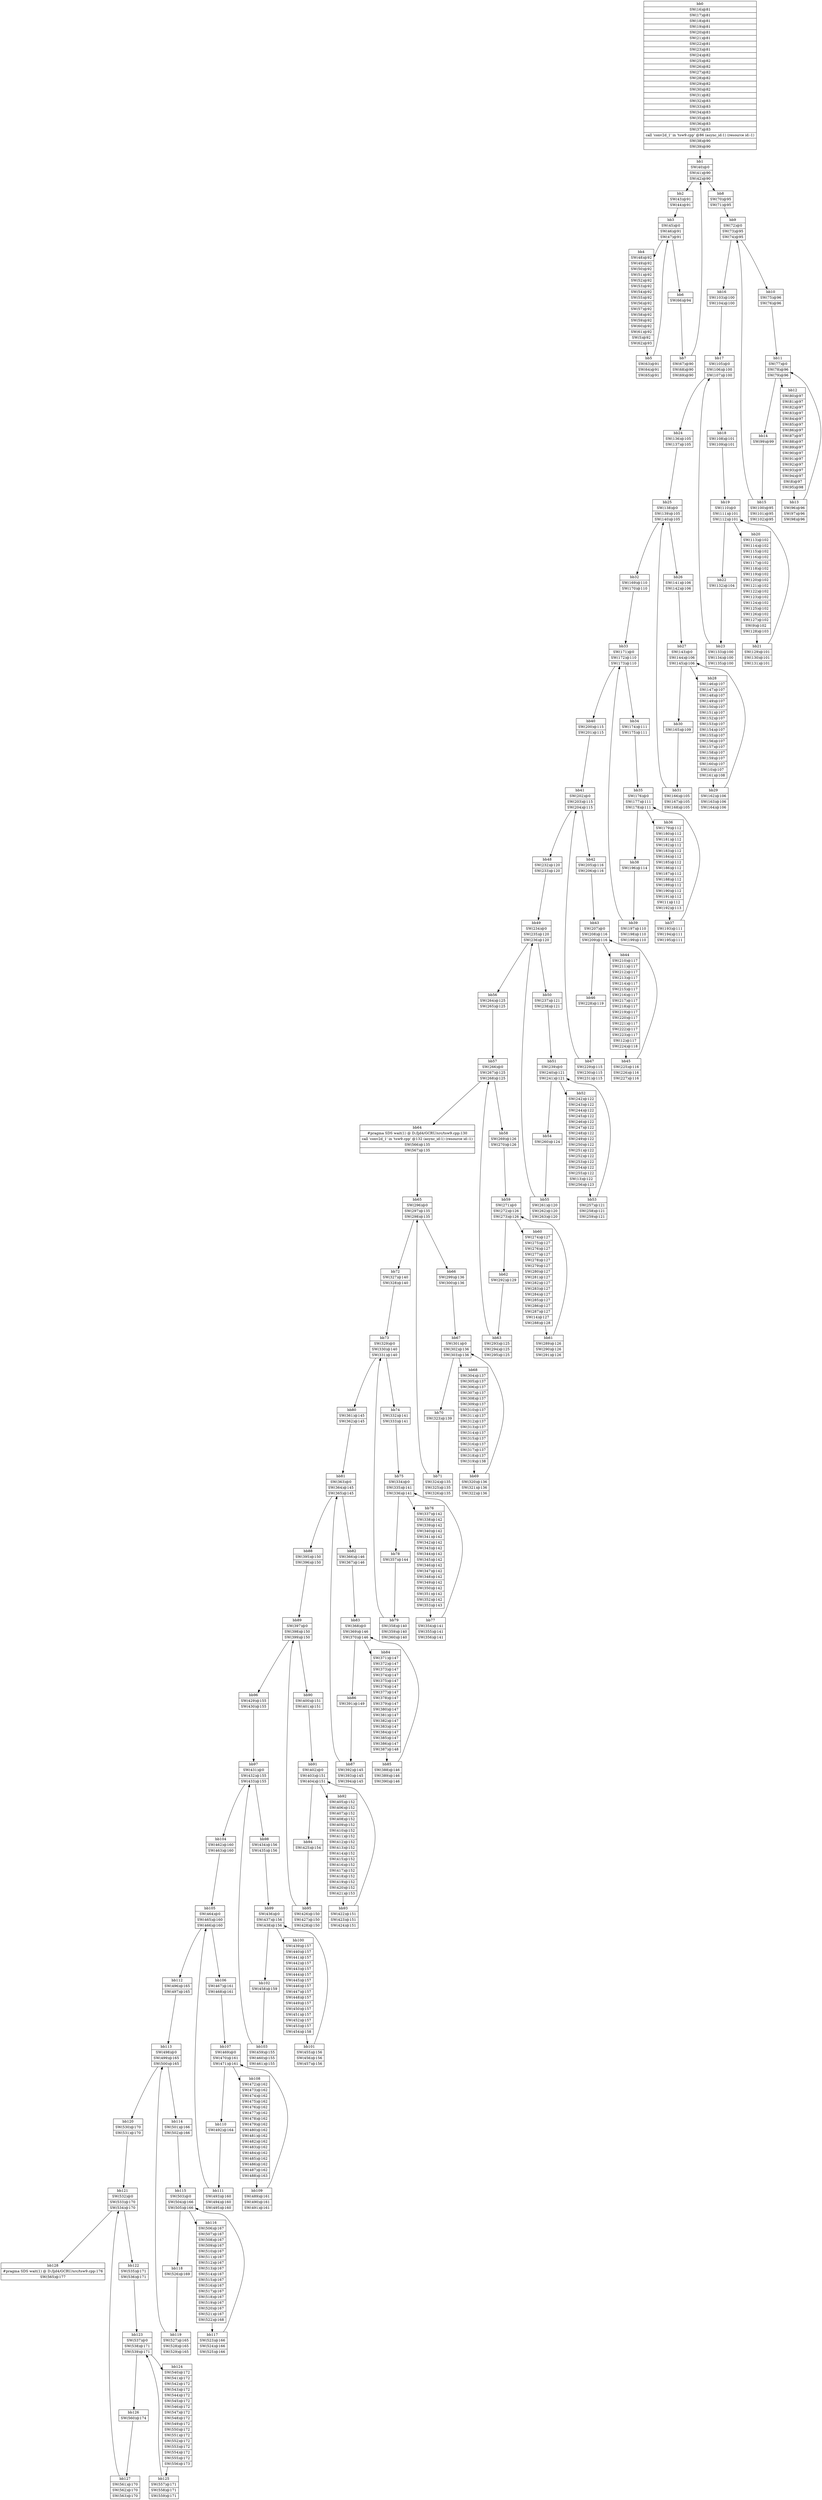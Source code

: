 digraph CDFG {
node [shape=record];
bb0 [shape=record, label = "{bb0|<x00000000017B36B0>SW(16)@81\n|<x00000000017B3750>SW(17)@81\n|<x00000000017B37F0>SW(18)@81\n|<x00000000017B3890>SW(19)@81\n|<x00000000017B3930>SW(20)@81\n|<x00000000017B39D0>SW(21)@81\n|<x00000000017B3A70>SW(22)@81\n|<x00000000017B3B10>SW(23)@81\n|<x00000000017B3BB0>SW(24)@82\n|<x00000000017B3C50>SW(25)@82\n|<x00000000017B3CF0>SW(26)@82\n|<x00000000017B3D90>SW(27)@82\n|<x00000000017B3E30>SW(28)@82\n|<x00000000017B3ED0>SW(29)@82\n|<x00000000017B3F70>SW(30)@82\n|<x00000000017B4010>SW(31)@82\n|<x00000000017B40B0>SW(32)@83\n|<x00000000017B4150>SW(33)@83\n|<x00000000017B41F0>SW(34)@83\n|<x00000000017B4290>SW(35)@83\n|<x00000000017B4330>SW(36)@83\n|<x00000000017B43D0>SW(37)@83\n|<x000000000173EE10>call 'conv2d_1' in 'tsw9.cpp' @86 (async_id:1) (resource id:-1)\n|<x00000000017B4470>SW(38)@90\n|<x00000000017B4510>SW(39)@90\n}"];
bb1 [shape=record, label = "{bb1|<x00000000017B45B0>SW(40)@0\n|<x00000000017B4650>SW(41)@90\n|<x00000000017B46F0>SW(42)@90\n}"];
bb2 [shape=record, label = "{bb2|<x00000000017B4790>SW(43)@91\n|<x00000000017B4830>SW(44)@91\n}"];
bb3 [shape=record, label = "{bb3|<x00000000017B48D0>SW(45)@0\n|<x00000000017B4970>SW(46)@91\n|<x00000000017B4A10>SW(47)@91\n}"];
bb4 [shape=record, label = "{bb4|<x00000000017B4AB0>SW(48)@92\n|<x00000000017B4B50>SW(49)@92\n|<x00000000017B4BF0>SW(50)@92\n|<x00000000017B4C90>SW(51)@92\n|<x00000000017B4D30>SW(52)@92\n|<x00000000017B4DD0>SW(53)@92\n|<x00000000017B4E70>SW(54)@92\n|<x00000000017B4F10>SW(55)@92\n|<x00000000017B4FB0>SW(56)@92\n|<x00000000017B5050>SW(57)@92\n|<x00000000017B50F0>SW(58)@92\n|<x00000000017B5190>SW(59)@92\n|<x00000000017B5230>SW(60)@92\n|<x00000000017B52D0>SW(61)@92\n|<x00000000017B2F30>SW(5)@92\n|<x00000000017B5690>SW(62)@93\n}"];
bb5 [shape=record, label = "{bb5|<x00000000017B5410>SW(63)@91\n|<x00000000017B54B0>SW(64)@91\n|<x00000000017B5550>SW(65)@91\n}"];
bb6 [shape=record, label = "{bb6|<x00000000017B2FD0>SW(66)@94\n}"];
bb7 [shape=record, label = "{bb7|<x00000000017B5730>SW(67)@90\n|<x00000000017B57D0>SW(68)@90\n|<x00000000017B5870>SW(69)@90\n}"];
bb8 [shape=record, label = "{bb8|<x00000000017B5910>SW(70)@95\n|<x00000000017B59B0>SW(71)@95\n}"];
bb9 [shape=record, label = "{bb9|<x00000000017B5A50>SW(72)@0\n|<x00000000017B5AF0>SW(73)@95\n|<x00000000017B5B90>SW(74)@95\n}"];
bb10 [shape=record, label = "{bb10|<x00000000017B5C30>SW(75)@96\n|<x00000000017B5CD0>SW(76)@96\n}"];
bb11 [shape=record, label = "{bb11|<x00000000017B5D70>SW(77)@0\n|<x00000000017B55F0>SW(78)@96\n|<x00000000017B5370>SW(79)@96\n}"];
bb12 [shape=record, label = "{bb12|<x0000000002D66040>SW(80)@97\n|<x0000000002D660E0>SW(81)@97\n|<x0000000002D66180>SW(82)@97\n|<x0000000002D66220>SW(83)@97\n|<x0000000002D662C0>SW(84)@97\n|<x0000000002D66360>SW(85)@97\n|<x0000000002D66400>SW(86)@97\n|<x0000000002D664A0>SW(87)@97\n|<x0000000002D66540>SW(88)@97\n|<x0000000002D665E0>SW(89)@97\n|<x0000000002D66680>SW(90)@97\n|<x0000000002D66720>SW(91)@97\n|<x0000000002D667C0>SW(92)@97\n|<x0000000002D66860>SW(93)@97\n|<x0000000002D66900>SW(94)@97\n|<x00000000017B31B0>SW(8)@97\n|<x0000000002D669A0>SW(95)@98\n}"];
bb13 [shape=record, label = "{bb13|<x0000000002D66A40>SW(96)@96\n|<x0000000002D66AE0>SW(97)@96\n|<x0000000002D66B80>SW(98)@96\n}"];
bb14 [shape=record, label = "{bb14|<x0000000002D66C20>SW(99)@99\n}"];
bb15 [shape=record, label = "{bb15|<x0000000002D66CC0>SW(100)@95\n|<x0000000002D66D60>SW(101)@95\n|<x0000000002D66E00>SW(102)@95\n}"];
bb16 [shape=record, label = "{bb16|<x0000000002D66EA0>SW(103)@100\n|<x0000000002D66F40>SW(104)@100\n}"];
bb17 [shape=record, label = "{bb17|<x0000000002D66FE0>SW(105)@0\n|<x0000000002D67080>SW(106)@100\n|<x0000000002D67120>SW(107)@100\n}"];
bb18 [shape=record, label = "{bb18|<x0000000002D671C0>SW(108)@101\n|<x0000000002D67260>SW(109)@101\n}"];
bb19 [shape=record, label = "{bb19|<x0000000002D67300>SW(110)@0\n|<x0000000002D673A0>SW(111)@101\n|<x0000000002D67440>SW(112)@101\n}"];
bb20 [shape=record, label = "{bb20|<x0000000002D674E0>SW(113)@102\n|<x0000000002D67580>SW(114)@102\n|<x0000000002D67620>SW(115)@102\n|<x0000000002D676C0>SW(116)@102\n|<x0000000002D67760>SW(117)@102\n|<x0000000002D67800>SW(118)@102\n|<x0000000002D678A0>SW(119)@102\n|<x0000000002D67940>SW(120)@102\n|<x0000000002D679E0>SW(121)@102\n|<x0000000002D67A80>SW(122)@102\n|<x0000000002D67B20>SW(123)@102\n|<x0000000002D67BC0>SW(124)@102\n|<x0000000002D67C60>SW(125)@102\n|<x0000000002D67D00>SW(126)@102\n|<x0000000002D67DA0>SW(127)@102\n|<x00000000017B3250>SW(9)@102\n|<x0000000002D67E40>SW(128)@103\n}"];
bb21 [shape=record, label = "{bb21|<x0000000002D67EE0>SW(129)@101\n|<x0000000002D67F80>SW(130)@101\n|<x0000000002D68020>SW(131)@101\n}"];
bb22 [shape=record, label = "{bb22|<x0000000002D680C0>SW(132)@104\n}"];
bb23 [shape=record, label = "{bb23|<x0000000002D68160>SW(133)@100\n|<x0000000002D68200>SW(134)@100\n|<x0000000002D682A0>SW(135)@100\n}"];
bb24 [shape=record, label = "{bb24|<x0000000002D68340>SW(136)@105\n|<x0000000002D683E0>SW(137)@105\n}"];
bb25 [shape=record, label = "{bb25|<x0000000002D68480>SW(138)@0\n|<x0000000002D68520>SW(139)@105\n|<x0000000002D685C0>SW(140)@105\n}"];
bb26 [shape=record, label = "{bb26|<x0000000002D68660>SW(141)@106\n|<x0000000002D68700>SW(142)@106\n}"];
bb27 [shape=record, label = "{bb27|<x0000000002D687A0>SW(143)@0\n|<x0000000002D68840>SW(144)@106\n|<x0000000002D688E0>SW(145)@106\n}"];
bb28 [shape=record, label = "{bb28|<x0000000002D68980>SW(146)@107\n|<x0000000002D68A20>SW(147)@107\n|<x0000000002D68AC0>SW(148)@107\n|<x0000000002D68B60>SW(149)@107\n|<x0000000002D68C00>SW(150)@107\n|<x0000000002D68CA0>SW(151)@107\n|<x0000000002D68D40>SW(152)@107\n|<x0000000002D68DE0>SW(153)@107\n|<x0000000002D68E80>SW(154)@107\n|<x0000000002D68F20>SW(155)@107\n|<x0000000002D68FC0>SW(156)@107\n|<x0000000002D69060>SW(157)@107\n|<x0000000002D69100>SW(158)@107\n|<x0000000002D691A0>SW(159)@107\n|<x0000000002D69240>SW(160)@107\n|<x00000000017B32F0>SW(10)@107\n|<x0000000002D692E0>SW(161)@108\n}"];
bb29 [shape=record, label = "{bb29|<x0000000002D69380>SW(162)@106\n|<x0000000002D69420>SW(163)@106\n|<x0000000002D694C0>SW(164)@106\n}"];
bb30 [shape=record, label = "{bb30|<x0000000002D69560>SW(165)@109\n}"];
bb31 [shape=record, label = "{bb31|<x0000000002D69600>SW(166)@105\n|<x0000000002D696A0>SW(167)@105\n|<x0000000002D69740>SW(168)@105\n}"];
bb32 [shape=record, label = "{bb32|<x0000000002D697E0>SW(169)@110\n|<x0000000002D69880>SW(170)@110\n}"];
bb33 [shape=record, label = "{bb33|<x0000000002D69920>SW(171)@0\n|<x0000000002D699C0>SW(172)@110\n|<x0000000002D69A60>SW(173)@110\n}"];
bb34 [shape=record, label = "{bb34|<x0000000002D69B00>SW(174)@111\n|<x0000000002D69BA0>SW(175)@111\n}"];
bb35 [shape=record, label = "{bb35|<x0000000002D69C40>SW(176)@0\n|<x0000000002D69CE0>SW(177)@111\n|<x0000000002D69D80>SW(178)@111\n}"];
bb36 [shape=record, label = "{bb36|<x0000000002D69E20>SW(179)@112\n|<x0000000002D69EC0>SW(180)@112\n|<x0000000002D69F60>SW(181)@112\n|<x0000000002CA3040>SW(182)@112\n|<x0000000002CA30E0>SW(183)@112\n|<x0000000002CA3180>SW(184)@112\n|<x0000000002CA3220>SW(185)@112\n|<x0000000002CA32C0>SW(186)@112\n|<x0000000002CA3360>SW(187)@112\n|<x0000000002CA3400>SW(188)@112\n|<x0000000002CA34A0>SW(189)@112\n|<x0000000002CA3540>SW(190)@112\n|<x0000000002CA35E0>SW(191)@112\n|<x00000000017B3390>SW(11)@112\n|<x0000000002CA3680>SW(192)@113\n}"];
bb37 [shape=record, label = "{bb37|<x0000000002CA3720>SW(193)@111\n|<x0000000002CA37C0>SW(194)@111\n|<x0000000002CA3860>SW(195)@111\n}"];
bb38 [shape=record, label = "{bb38|<x0000000002CA3900>SW(196)@114\n}"];
bb39 [shape=record, label = "{bb39|<x0000000002CA39A0>SW(197)@110\n|<x0000000002CA3A40>SW(198)@110\n|<x0000000002CA3AE0>SW(199)@110\n}"];
bb40 [shape=record, label = "{bb40|<x0000000002CA3B80>SW(200)@115\n|<x0000000002CA3C20>SW(201)@115\n}"];
bb41 [shape=record, label = "{bb41|<x0000000002CA3CC0>SW(202)@0\n|<x0000000002CA3D60>SW(203)@115\n|<x0000000002CA3E00>SW(204)@115\n}"];
bb42 [shape=record, label = "{bb42|<x0000000002CA3EA0>SW(205)@116\n|<x0000000002CA3F40>SW(206)@116\n}"];
bb43 [shape=record, label = "{bb43|<x0000000002CA3FE0>SW(207)@0\n|<x0000000002CA4080>SW(208)@116\n|<x0000000002CA4120>SW(209)@116\n}"];
bb44 [shape=record, label = "{bb44|<x0000000002CA41C0>SW(210)@117\n|<x0000000002CA4260>SW(211)@117\n|<x0000000002CA4300>SW(212)@117\n|<x0000000002CA43A0>SW(213)@117\n|<x0000000002CA4440>SW(214)@117\n|<x0000000002CA44E0>SW(215)@117\n|<x0000000002CA4580>SW(216)@117\n|<x0000000002CA4620>SW(217)@117\n|<x0000000002CA46C0>SW(218)@117\n|<x0000000002CA4760>SW(219)@117\n|<x0000000002CA4800>SW(220)@117\n|<x0000000002CA48A0>SW(221)@117\n|<x0000000002CA4940>SW(222)@117\n|<x0000000002CA49E0>SW(223)@117\n|<x00000000017B3430>SW(12)@117\n|<x0000000002CA4A80>SW(224)@118\n}"];
bb45 [shape=record, label = "{bb45|<x0000000002CA4B20>SW(225)@116\n|<x0000000002CA4BC0>SW(226)@116\n|<x0000000002CA4C60>SW(227)@116\n}"];
bb46 [shape=record, label = "{bb46|<x0000000002CA4D00>SW(228)@119\n}"];
bb47 [shape=record, label = "{bb47|<x0000000002CA4DA0>SW(229)@115\n|<x0000000002CA4E40>SW(230)@115\n|<x0000000002CA4EE0>SW(231)@115\n}"];
bb48 [shape=record, label = "{bb48|<x0000000002CA4F80>SW(232)@120\n|<x0000000002CA5020>SW(233)@120\n}"];
bb49 [shape=record, label = "{bb49|<x0000000002CA50C0>SW(234)@0\n|<x0000000002CA5160>SW(235)@120\n|<x0000000002CA5200>SW(236)@120\n}"];
bb50 [shape=record, label = "{bb50|<x0000000002CA52A0>SW(237)@121\n|<x0000000002CA5340>SW(238)@121\n}"];
bb51 [shape=record, label = "{bb51|<x0000000002CA53E0>SW(239)@0\n|<x0000000002CA5480>SW(240)@121\n|<x0000000002CA5520>SW(241)@121\n}"];
bb52 [shape=record, label = "{bb52|<x0000000002CA55C0>SW(242)@122\n|<x0000000002CA5660>SW(243)@122\n|<x0000000002CA5700>SW(244)@122\n|<x0000000002CA57A0>SW(245)@122\n|<x0000000002CA5840>SW(246)@122\n|<x0000000002CA58E0>SW(247)@122\n|<x0000000002CA5980>SW(248)@122\n|<x0000000002CA5A20>SW(249)@122\n|<x0000000002CA5AC0>SW(250)@122\n|<x0000000002CA5B60>SW(251)@122\n|<x0000000002CA5C00>SW(252)@122\n|<x0000000002CA5CA0>SW(253)@122\n|<x0000000002CA5D40>SW(254)@122\n|<x0000000002CA5DE0>SW(255)@122\n|<x00000000017B34D0>SW(13)@122\n|<x0000000002CA5E80>SW(256)@123\n}"];
bb53 [shape=record, label = "{bb53|<x0000000002CA5F20>SW(257)@121\n|<x0000000002CA5FC0>SW(258)@121\n|<x0000000002CA6060>SW(259)@121\n}"];
bb54 [shape=record, label = "{bb54|<x0000000002CA6100>SW(260)@124\n}"];
bb55 [shape=record, label = "{bb55|<x0000000002CA61A0>SW(261)@120\n|<x0000000002CA6240>SW(262)@120\n|<x0000000002CA62E0>SW(263)@120\n}"];
bb56 [shape=record, label = "{bb56|<x0000000002CA6380>SW(264)@125\n|<x0000000002CA6420>SW(265)@125\n}"];
bb57 [shape=record, label = "{bb57|<x0000000002CA64C0>SW(266)@0\n|<x0000000002CA6560>SW(267)@125\n|<x0000000002CA6600>SW(268)@125\n}"];
bb58 [shape=record, label = "{bb58|<x0000000002CA66A0>SW(269)@126\n|<x0000000002CA6740>SW(270)@126\n}"];
bb59 [shape=record, label = "{bb59|<x0000000002CA67E0>SW(271)@0\n|<x0000000002CA6880>SW(272)@126\n|<x0000000002CA6920>SW(273)@126\n}"];
bb60 [shape=record, label = "{bb60|<x0000000002CA69C0>SW(274)@127\n|<x0000000002CA6A60>SW(275)@127\n|<x0000000002CA6B00>SW(276)@127\n|<x0000000002CA6BA0>SW(277)@127\n|<x0000000002CA6C40>SW(278)@127\n|<x0000000002CA6CE0>SW(279)@127\n|<x0000000002CA6D80>SW(280)@127\n|<x0000000002CA6E20>SW(281)@127\n|<x0000000002CA6EC0>SW(282)@127\n|<x0000000002CA6F60>SW(283)@127\n|<x0000000002CA7040>SW(284)@127\n|<x0000000002CA70E0>SW(285)@127\n|<x0000000002CA7180>SW(286)@127\n|<x0000000002CA7220>SW(287)@127\n|<x00000000017B3570>SW(14)@127\n|<x0000000002CA72C0>SW(288)@128\n}"];
bb61 [shape=record, label = "{bb61|<x0000000002CA7360>SW(289)@126\n|<x0000000002CA7400>SW(290)@126\n|<x0000000002CA74A0>SW(291)@126\n}"];
bb62 [shape=record, label = "{bb62|<x0000000002CA7540>SW(292)@129\n}"];
bb63 [shape=record, label = "{bb63|<x0000000002CA75E0>SW(293)@125\n|<x0000000002CA7680>SW(294)@125\n|<x0000000002CA7720>SW(295)@125\n}"];
bb64 [shape=record, label = "{bb64|<x00000000017B3610>#pragma SDS wait(1) @ D:/ljd4/GCRU/src/tsw9.cpp:130|<x000000000173ED30>call 'conv2d_1' in 'tsw9.cpp' @132 (async_id:1) (resource id:-1)\n|<x0000000002CB2100>SW(566)@135\n|<x0000000002CB21A0>SW(567)@135\n}"];
bb65 [shape=record, label = "{bb65|<x0000000002CA77C0>SW(296)@0\n|<x0000000002CA7860>SW(297)@135\n|<x0000000002CA7900>SW(298)@135\n}"];
bb66 [shape=record, label = "{bb66|<x0000000002CA79A0>SW(299)@136\n|<x0000000002CA7A40>SW(300)@136\n}"];
bb67 [shape=record, label = "{bb67|<x0000000002CA7AE0>SW(301)@0\n|<x0000000002CA7B80>SW(302)@136\n|<x0000000002CA7C20>SW(303)@136\n}"];
bb68 [shape=record, label = "{bb68|<x0000000002CA7CC0>SW(304)@137\n|<x0000000002CA7D60>SW(305)@137\n|<x0000000002CA7E00>SW(306)@137\n|<x0000000002CA7EA0>SW(307)@137\n|<x0000000002CA7F40>SW(308)@137\n|<x0000000002CA7FE0>SW(309)@137\n|<x0000000002CA8080>SW(310)@137\n|<x0000000002CA8120>SW(311)@137\n|<x0000000002CA81C0>SW(312)@137\n|<x0000000002CA8260>SW(313)@137\n|<x0000000002CA8300>SW(314)@137\n|<x0000000002CA83A0>SW(315)@137\n|<x0000000002CA8440>SW(316)@137\n|<x0000000002CA84E0>SW(317)@137\n|<x0000000002CA8580>SW(318)@137\n|<x0000000002CA8620>SW(319)@138\n}"];
bb69 [shape=record, label = "{bb69|<x0000000002CA86C0>SW(320)@136\n|<x0000000002CA8760>SW(321)@136\n|<x0000000002CA8800>SW(322)@136\n}"];
bb70 [shape=record, label = "{bb70|<x0000000002CA88A0>SW(323)@139\n}"];
bb71 [shape=record, label = "{bb71|<x0000000002CA8940>SW(324)@135\n|<x0000000002CA89E0>SW(325)@135\n|<x0000000002CA8A80>SW(326)@135\n}"];
bb72 [shape=record, label = "{bb72|<x0000000002CA8B20>SW(327)@140\n|<x0000000002CA8BC0>SW(328)@140\n}"];
bb73 [shape=record, label = "{bb73|<x0000000002CA8C60>SW(329)@0\n|<x0000000002CA8D00>SW(330)@140\n|<x0000000002CA8DA0>SW(331)@140\n}"];
bb74 [shape=record, label = "{bb74|<x0000000002CA8E40>SW(332)@141\n|<x0000000002CA8EE0>SW(333)@141\n}"];
bb75 [shape=record, label = "{bb75|<x0000000002CA8F80>SW(334)@0\n|<x0000000002CA9020>SW(335)@141\n|<x0000000002CA90C0>SW(336)@141\n}"];
bb76 [shape=record, label = "{bb76|<x0000000002CA9160>SW(337)@142\n|<x0000000002CA9200>SW(338)@142\n|<x0000000002CA92A0>SW(339)@142\n|<x0000000002CA9340>SW(340)@142\n|<x0000000002CA93E0>SW(341)@142\n|<x0000000002CA9480>SW(342)@142\n|<x0000000002CA9520>SW(343)@142\n|<x0000000002CA95C0>SW(344)@142\n|<x0000000002CA9660>SW(345)@142\n|<x0000000002CA9700>SW(346)@142\n|<x0000000002CA97A0>SW(347)@142\n|<x0000000002CA9840>SW(348)@142\n|<x0000000002CA98E0>SW(349)@142\n|<x0000000002CA9980>SW(350)@142\n|<x0000000002CA9A20>SW(351)@142\n|<x0000000002CA9AC0>SW(352)@142\n|<x0000000002CA9B60>SW(353)@143\n}"];
bb77 [shape=record, label = "{bb77|<x0000000002CA9C00>SW(354)@141\n|<x0000000002CA9CA0>SW(355)@141\n|<x0000000002CA9D40>SW(356)@141\n}"];
bb78 [shape=record, label = "{bb78|<x0000000002CA9DE0>SW(357)@144\n}"];
bb79 [shape=record, label = "{bb79|<x0000000002CA9E80>SW(358)@140\n|<x0000000002CA9F20>SW(359)@140\n|<x0000000002CA9FC0>SW(360)@140\n}"];
bb80 [shape=record, label = "{bb80|<x0000000002CAA060>SW(361)@145\n|<x0000000002CAA100>SW(362)@145\n}"];
bb81 [shape=record, label = "{bb81|<x0000000002CAA1A0>SW(363)@0\n|<x0000000002CAA240>SW(364)@145\n|<x0000000002CAA2E0>SW(365)@145\n}"];
bb82 [shape=record, label = "{bb82|<x0000000002CAA380>SW(366)@146\n|<x0000000002CAA420>SW(367)@146\n}"];
bb83 [shape=record, label = "{bb83|<x0000000002CAA4C0>SW(368)@0\n|<x0000000002CAA560>SW(369)@146\n|<x0000000002CAA600>SW(370)@146\n}"];
bb84 [shape=record, label = "{bb84|<x0000000002CAA6A0>SW(371)@147\n|<x0000000002CAA740>SW(372)@147\n|<x0000000002CAA7E0>SW(373)@147\n|<x0000000002CAA880>SW(374)@147\n|<x0000000002CAA920>SW(375)@147\n|<x0000000002CAA9C0>SW(376)@147\n|<x0000000002CAAA60>SW(377)@147\n|<x0000000002CAAB00>SW(378)@147\n|<x0000000002CAABA0>SW(379)@147\n|<x0000000002CAAC40>SW(380)@147\n|<x0000000002CAACE0>SW(381)@147\n|<x0000000002CAAD80>SW(382)@147\n|<x0000000002CAAE20>SW(383)@147\n|<x0000000002CAAEC0>SW(384)@147\n|<x0000000002CAAF60>SW(385)@147\n|<x0000000002CAB040>SW(386)@147\n|<x0000000002CAB0E0>SW(387)@148\n}"];
bb85 [shape=record, label = "{bb85|<x0000000002CAB180>SW(388)@146\n|<x0000000002CAB220>SW(389)@146\n|<x0000000002CAB2C0>SW(390)@146\n}"];
bb86 [shape=record, label = "{bb86|<x0000000002CAB360>SW(391)@149\n}"];
bb87 [shape=record, label = "{bb87|<x0000000002CAB400>SW(392)@145\n|<x0000000002CAB4A0>SW(393)@145\n|<x0000000002CAB540>SW(394)@145\n}"];
bb88 [shape=record, label = "{bb88|<x0000000002CAB5E0>SW(395)@150\n|<x0000000002CAB680>SW(396)@150\n}"];
bb89 [shape=record, label = "{bb89|<x0000000002CAB720>SW(397)@0\n|<x0000000002CAB7C0>SW(398)@150\n|<x0000000002CAB860>SW(399)@150\n}"];
bb90 [shape=record, label = "{bb90|<x0000000002CAB900>SW(400)@151\n|<x0000000002CAB9A0>SW(401)@151\n}"];
bb91 [shape=record, label = "{bb91|<x0000000002CABA40>SW(402)@0\n|<x0000000002CABAE0>SW(403)@151\n|<x0000000002CABB80>SW(404)@151\n}"];
bb92 [shape=record, label = "{bb92|<x0000000002CABC20>SW(405)@152\n|<x0000000002CABCC0>SW(406)@152\n|<x0000000002CABD60>SW(407)@152\n|<x0000000002CABE00>SW(408)@152\n|<x0000000002CABEA0>SW(409)@152\n|<x0000000002CABF40>SW(410)@152\n|<x0000000002CABFE0>SW(411)@152\n|<x0000000002CAC080>SW(412)@152\n|<x0000000002CAC120>SW(413)@152\n|<x0000000002CAC1C0>SW(414)@152\n|<x0000000002CAC260>SW(415)@152\n|<x0000000002CAC300>SW(416)@152\n|<x0000000002CAC3A0>SW(417)@152\n|<x0000000002CAC440>SW(418)@152\n|<x0000000002CAC4E0>SW(419)@152\n|<x0000000002CAC580>SW(420)@152\n|<x0000000002CAC620>SW(421)@153\n}"];
bb93 [shape=record, label = "{bb93|<x0000000002CAC6C0>SW(422)@151\n|<x0000000002CAC760>SW(423)@151\n|<x0000000002CAC800>SW(424)@151\n}"];
bb94 [shape=record, label = "{bb94|<x0000000002CAC8A0>SW(425)@154\n}"];
bb95 [shape=record, label = "{bb95|<x0000000002CAC940>SW(426)@150\n|<x0000000002CAC9E0>SW(427)@150\n|<x0000000002CACA80>SW(428)@150\n}"];
bb96 [shape=record, label = "{bb96|<x0000000002CACB20>SW(429)@155\n|<x0000000002CACBC0>SW(430)@155\n}"];
bb97 [shape=record, label = "{bb97|<x0000000002CACC60>SW(431)@0\n|<x0000000002CACD00>SW(432)@155\n|<x0000000002CACDA0>SW(433)@155\n}"];
bb98 [shape=record, label = "{bb98|<x0000000002CACE40>SW(434)@156\n|<x0000000002CACEE0>SW(435)@156\n}"];
bb99 [shape=record, label = "{bb99|<x0000000002CACF80>SW(436)@0\n|<x0000000002CAD020>SW(437)@156\n|<x0000000002CAD0C0>SW(438)@156\n}"];
bb100 [shape=record, label = "{bb100|<x0000000002CAD160>SW(439)@157\n|<x0000000002CAD200>SW(440)@157\n|<x0000000002CAD2A0>SW(441)@157\n|<x0000000002CAD340>SW(442)@157\n|<x0000000002CAD3E0>SW(443)@157\n|<x0000000002CAD480>SW(444)@157\n|<x0000000002CAD520>SW(445)@157\n|<x0000000002CAD5C0>SW(446)@157\n|<x0000000002CAD660>SW(447)@157\n|<x0000000002CAD700>SW(448)@157\n|<x0000000002CAD7A0>SW(449)@157\n|<x0000000002CAD840>SW(450)@157\n|<x0000000002CAD8E0>SW(451)@157\n|<x0000000002CAD980>SW(452)@157\n|<x0000000002CADA20>SW(453)@157\n|<x0000000002CADAC0>SW(454)@158\n}"];
bb101 [shape=record, label = "{bb101|<x0000000002CADB60>SW(455)@156\n|<x0000000002CADC00>SW(456)@156\n|<x0000000002CADCA0>SW(457)@156\n}"];
bb102 [shape=record, label = "{bb102|<x0000000002CADD40>SW(458)@159\n}"];
bb103 [shape=record, label = "{bb103|<x0000000002CADDE0>SW(459)@155\n|<x0000000002CADE80>SW(460)@155\n|<x0000000002CADF20>SW(461)@155\n}"];
bb104 [shape=record, label = "{bb104|<x0000000002CADFC0>SW(462)@160\n|<x0000000002CAE060>SW(463)@160\n}"];
bb105 [shape=record, label = "{bb105|<x0000000002CAE100>SW(464)@0\n|<x0000000002CAE1A0>SW(465)@160\n|<x0000000002CAE240>SW(466)@160\n}"];
bb106 [shape=record, label = "{bb106|<x0000000002CAE2E0>SW(467)@161\n|<x0000000002CAE380>SW(468)@161\n}"];
bb107 [shape=record, label = "{bb107|<x0000000002CAE420>SW(469)@0\n|<x0000000002CAE4C0>SW(470)@161\n|<x0000000002CAE560>SW(471)@161\n}"];
bb108 [shape=record, label = "{bb108|<x0000000002CAE600>SW(472)@162\n|<x0000000002CAE6A0>SW(473)@162\n|<x0000000002CAE740>SW(474)@162\n|<x0000000002CAE7E0>SW(475)@162\n|<x0000000002CAE880>SW(476)@162\n|<x0000000002CAE920>SW(477)@162\n|<x0000000002CAE9C0>SW(478)@162\n|<x0000000002CAEA60>SW(479)@162\n|<x0000000002CAEB00>SW(480)@162\n|<x0000000002CAEBA0>SW(481)@162\n|<x0000000002CAEC40>SW(482)@162\n|<x0000000002CAECE0>SW(483)@162\n|<x0000000002CAED80>SW(484)@162\n|<x0000000002CAEE20>SW(485)@162\n|<x0000000002CAEEC0>SW(486)@162\n|<x0000000002CAEF60>SW(487)@162\n|<x0000000002CAF040>SW(488)@163\n}"];
bb109 [shape=record, label = "{bb109|<x0000000002CAF0E0>SW(489)@161\n|<x0000000002CAF180>SW(490)@161\n|<x0000000002CAF220>SW(491)@161\n}"];
bb110 [shape=record, label = "{bb110|<x0000000002CAF2C0>SW(492)@164\n}"];
bb111 [shape=record, label = "{bb111|<x0000000002CAF360>SW(493)@160\n|<x0000000002CAF400>SW(494)@160\n|<x0000000002CAF4A0>SW(495)@160\n}"];
bb112 [shape=record, label = "{bb112|<x0000000002CAF540>SW(496)@165\n|<x0000000002CAF5E0>SW(497)@165\n}"];
bb113 [shape=record, label = "{bb113|<x0000000002CAF680>SW(498)@0\n|<x0000000002CAF720>SW(499)@165\n|<x0000000002CAF7C0>SW(500)@165\n}"];
bb114 [shape=record, label = "{bb114|<x0000000002CAF860>SW(501)@166\n|<x0000000002CAF900>SW(502)@166\n}"];
bb115 [shape=record, label = "{bb115|<x0000000002CAF9A0>SW(503)@0\n|<x0000000002CAFA40>SW(504)@166\n|<x0000000002CAFAE0>SW(505)@166\n}"];
bb116 [shape=record, label = "{bb116|<x0000000002CAFB80>SW(506)@167\n|<x0000000002CAFC20>SW(507)@167\n|<x0000000002CAFCC0>SW(508)@167\n|<x0000000002CAFD60>SW(509)@167\n|<x0000000002CAFE00>SW(510)@167\n|<x0000000002CAFEA0>SW(511)@167\n|<x0000000002CAFF40>SW(512)@167\n|<x0000000002CAFFE0>SW(513)@167\n|<x0000000002CB0080>SW(514)@167\n|<x0000000002CB0120>SW(515)@167\n|<x0000000002CB01C0>SW(516)@167\n|<x0000000002CB0260>SW(517)@167\n|<x0000000002CB0300>SW(518)@167\n|<x0000000002CB03A0>SW(519)@167\n|<x0000000002CB0440>SW(520)@167\n|<x0000000002CB04E0>SW(521)@167\n|<x0000000002CB0580>SW(522)@168\n}"];
bb117 [shape=record, label = "{bb117|<x0000000002CB0620>SW(523)@166\n|<x0000000002CB06C0>SW(524)@166\n|<x0000000002CB0760>SW(525)@166\n}"];
bb118 [shape=record, label = "{bb118|<x0000000002CB0800>SW(526)@169\n}"];
bb119 [shape=record, label = "{bb119|<x0000000002CB08A0>SW(527)@165\n|<x0000000002CB0940>SW(528)@165\n|<x0000000002CB09E0>SW(529)@165\n}"];
bb120 [shape=record, label = "{bb120|<x0000000002CB0A80>SW(530)@170\n|<x0000000002CB0B20>SW(531)@170\n}"];
bb121 [shape=record, label = "{bb121|<x0000000002CB0BC0>SW(532)@0\n|<x0000000002CB0C60>SW(533)@170\n|<x0000000002CB0D00>SW(534)@170\n}"];
bb122 [shape=record, label = "{bb122|<x0000000002CB0DA0>SW(535)@171\n|<x0000000002CB0E40>SW(536)@171\n}"];
bb123 [shape=record, label = "{bb123|<x0000000002CB0EE0>SW(537)@0\n|<x0000000002CB0F80>SW(538)@171\n|<x0000000002CB1020>SW(539)@171\n}"];
bb124 [shape=record, label = "{bb124|<x0000000002CB10C0>SW(540)@172\n|<x0000000002CB1160>SW(541)@172\n|<x0000000002CB1200>SW(542)@172\n|<x0000000002CB12A0>SW(543)@172\n|<x0000000002CB1340>SW(544)@172\n|<x0000000002CB13E0>SW(545)@172\n|<x0000000002CB1480>SW(546)@172\n|<x0000000002CB1520>SW(547)@172\n|<x0000000002CB15C0>SW(548)@172\n|<x0000000002CB1660>SW(549)@172\n|<x0000000002CB1700>SW(550)@172\n|<x0000000002CB17A0>SW(551)@172\n|<x0000000002CB1840>SW(552)@172\n|<x0000000002CB18E0>SW(553)@172\n|<x0000000002CB1980>SW(554)@172\n|<x0000000002CB1A20>SW(555)@172\n|<x0000000002CB1AC0>SW(556)@173\n}"];
bb125 [shape=record, label = "{bb125|<x0000000002CB1B60>SW(557)@171\n|<x0000000002CB1C00>SW(558)@171\n|<x0000000002CB1CA0>SW(559)@171\n}"];
bb126 [shape=record, label = "{bb126|<x0000000002CB1D40>SW(560)@174\n}"];
bb127 [shape=record, label = "{bb127|<x0000000002CB1DE0>SW(561)@170\n|<x0000000002CB1E80>SW(562)@170\n|<x0000000002CB1F20>SW(563)@170\n}"];
bb128 [shape=record, label = "{bb128|<x0000000002CB1FC0>#pragma SDS wait(1) @ D:/ljd4/GCRU/src/tsw9.cpp:176|<x0000000002CB2060>SW(565)@177\n}"];
bb0 -> bb1
bb1 -> bb2
bb1 -> bb8
bb2 -> bb3
bb3 -> bb4
bb3 -> bb6
bb4 -> bb5
bb5 -> bb3
bb6 -> bb7
bb7 -> bb1
bb8 -> bb9
bb9 -> bb10
bb9 -> bb16
bb10 -> bb11
bb11 -> bb12
bb11 -> bb14
bb12 -> bb13
bb13 -> bb11
bb14 -> bb15
bb15 -> bb9
bb16 -> bb17
bb17 -> bb18
bb17 -> bb24
bb18 -> bb19
bb19 -> bb20
bb19 -> bb22
bb20 -> bb21
bb21 -> bb19
bb22 -> bb23
bb23 -> bb17
bb24 -> bb25
bb25 -> bb26
bb25 -> bb32
bb26 -> bb27
bb27 -> bb28
bb27 -> bb30
bb28 -> bb29
bb29 -> bb27
bb30 -> bb31
bb31 -> bb25
bb32 -> bb33
bb33 -> bb34
bb33 -> bb40
bb34 -> bb35
bb35 -> bb36
bb35 -> bb38
bb36 -> bb37
bb37 -> bb35
bb38 -> bb39
bb39 -> bb33
bb40 -> bb41
bb41 -> bb42
bb41 -> bb48
bb42 -> bb43
bb43 -> bb44
bb43 -> bb46
bb44 -> bb45
bb45 -> bb43
bb46 -> bb47
bb47 -> bb41
bb48 -> bb49
bb49 -> bb50
bb49 -> bb56
bb50 -> bb51
bb51 -> bb52
bb51 -> bb54
bb52 -> bb53
bb53 -> bb51
bb54 -> bb55
bb55 -> bb49
bb56 -> bb57
bb57 -> bb58
bb57 -> bb64
bb58 -> bb59
bb59 -> bb60
bb59 -> bb62
bb60 -> bb61
bb61 -> bb59
bb62 -> bb63
bb63 -> bb57
bb64 -> bb65
bb65 -> bb66
bb65 -> bb72
bb66 -> bb67
bb67 -> bb68
bb67 -> bb70
bb68 -> bb69
bb69 -> bb67
bb70 -> bb71
bb71 -> bb65
bb72 -> bb73
bb73 -> bb74
bb73 -> bb80
bb74 -> bb75
bb75 -> bb76
bb75 -> bb78
bb76 -> bb77
bb77 -> bb75
bb78 -> bb79
bb79 -> bb73
bb80 -> bb81
bb81 -> bb82
bb81 -> bb88
bb82 -> bb83
bb83 -> bb84
bb83 -> bb86
bb84 -> bb85
bb85 -> bb83
bb86 -> bb87
bb87 -> bb81
bb88 -> bb89
bb89 -> bb90
bb89 -> bb96
bb90 -> bb91
bb91 -> bb92
bb91 -> bb94
bb92 -> bb93
bb93 -> bb91
bb94 -> bb95
bb95 -> bb89
bb96 -> bb97
bb97 -> bb98
bb97 -> bb104
bb98 -> bb99
bb99 -> bb100
bb99 -> bb102
bb100 -> bb101
bb101 -> bb99
bb102 -> bb103
bb103 -> bb97
bb104 -> bb105
bb105 -> bb106
bb105 -> bb112
bb106 -> bb107
bb107 -> bb108
bb107 -> bb110
bb108 -> bb109
bb109 -> bb107
bb110 -> bb111
bb111 -> bb105
bb112 -> bb113
bb113 -> bb114
bb113 -> bb120
bb114 -> bb115
bb115 -> bb116
bb115 -> bb118
bb116 -> bb117
bb117 -> bb115
bb118 -> bb119
bb119 -> bb113
bb120 -> bb121
bb121 -> bb122
bb121 -> bb128
bb122 -> bb123
bb123 -> bb124
bb123 -> bb126
bb124 -> bb125
bb125 -> bb123
bb126 -> bb127
bb127 -> bb121
}
